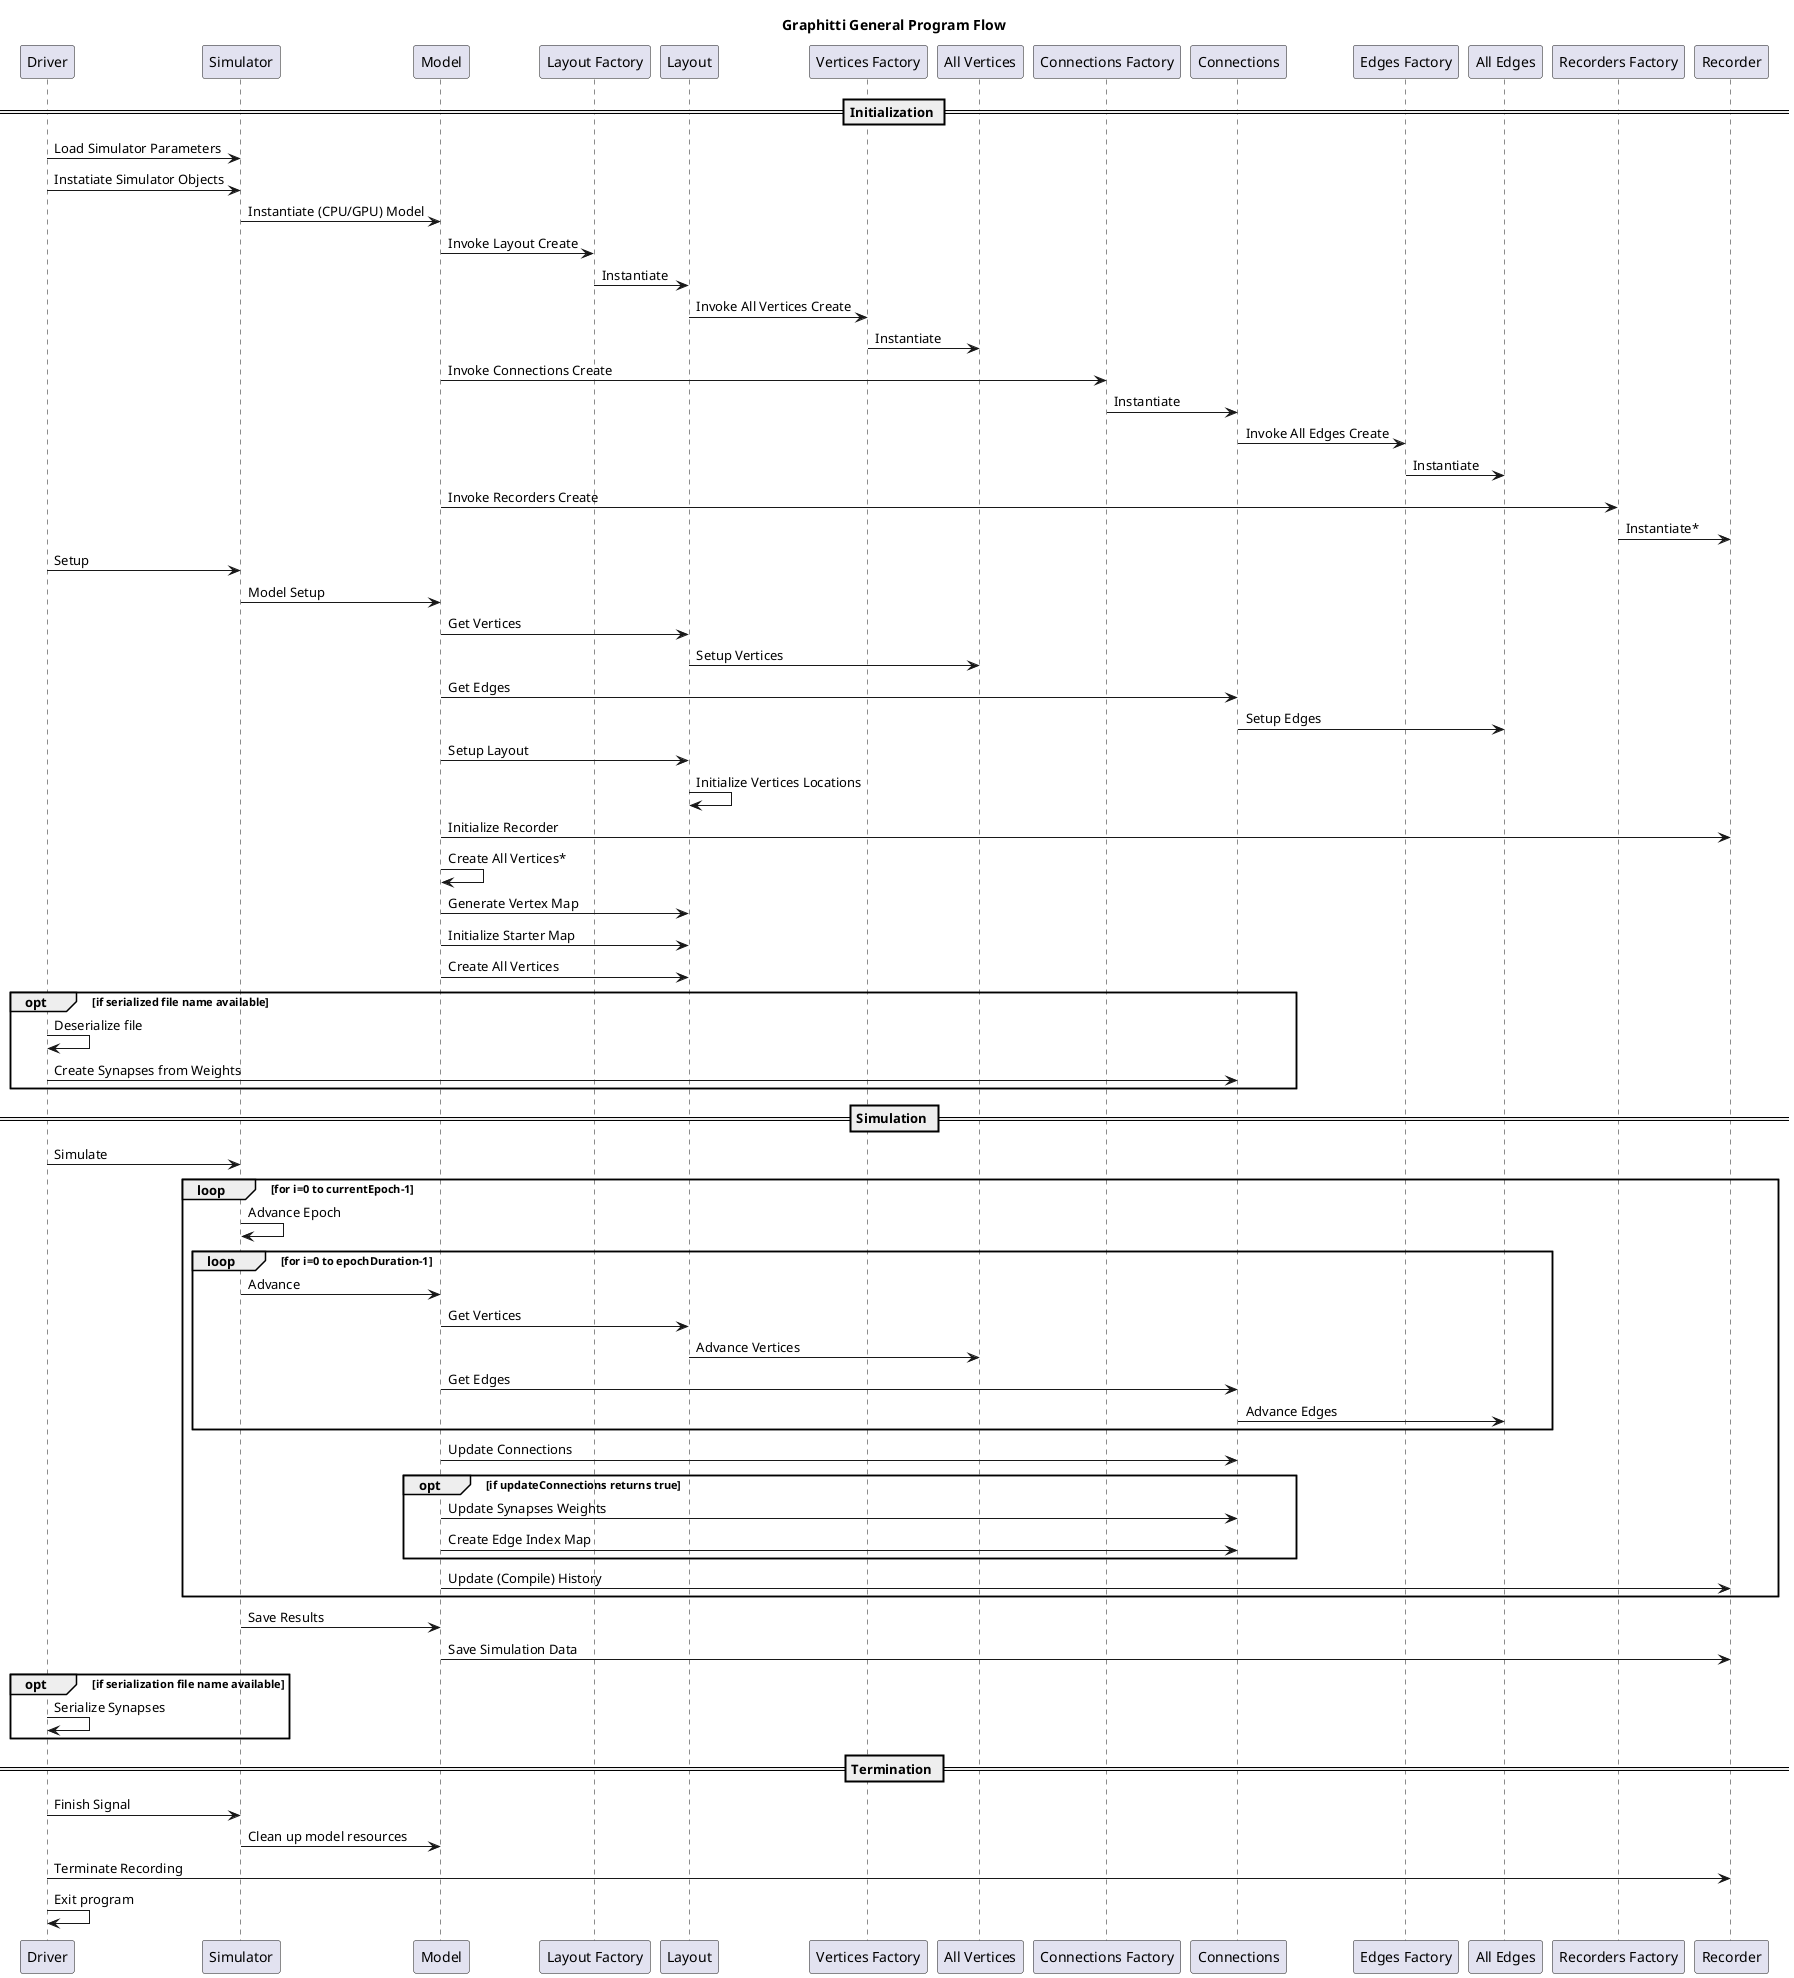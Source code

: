 @startuml graphitti program flow

title Graphitti General Program Flow

== Initialization ==
Driver -> Simulator: Load Simulator Parameters
Driver -> Simulator: Instatiate Simulator Objects
Simulator -> Model: Instantiate (CPU/GPU) Model
Model -> "Layout Factory": Invoke Layout Create 
"Layout Factory" -> Layout: Instantiate
Layout -> "Vertices Factory": Invoke All Vertices Create 
"Vertices Factory" -> "All Vertices": Instantiate

Model -> "Connections Factory": Invoke Connections Create 
"Connections Factory" -> Connections: Instantiate 
Connections -> "Edges Factory": Invoke All Edges Create 
"Edges Factory" -> "All Edges": Instantiate

Model -> "Recorders Factory": Invoke Recorders Create
"Recorders Factory" -> Recorder: Instantiate*

Driver -> Simulator: Setup 
Simulator -> Model: Model Setup
Model -> Layout: Get Vertices 
Layout -> "All Vertices": Setup Vertices
Model -> Connections: Get Edges
Connections -> "All Edges": Setup Edges
Model -> Layout: Setup Layout
Layout -> Layout: Initialize Vertices Locations
Model -> Recorder: Initialize Recorder 
Model -> Model: Create All Vertices*
Model -> Layout: Generate Vertex Map 
Model -> Layout: Initialize Starter Map 
Model -> Layout: Create All Vertices
opt if serialized file name available
    Driver -> Driver: Deserialize file
    Driver -> Connections: Create Synapses from Weights
end

== Simulation ==

Driver -> Simulator: Simulate
loop for i=0 to currentEpoch-1
    Simulator -> Simulator: Advance Epoch
    loop for i=0 to epochDuration-1
        Simulator->Model: Advance
        Model -> Layout: Get Vertices 
        Layout -> "All Vertices": Advance Vertices
        Model -> Connections: Get Edges
        Connections -> "All Edges": Advance Edges
    end
    Model -> Connections: Update Connections
    opt if updateConnections returns true
        Model -> Connections: Update Synapses Weights
        Model -> Connections: Create Edge Index Map
    end
    Model->Recorder: Update (Compile) History
end
Simulator -> Model: Save Results 
Model -> Recorder: Save Simulation Data 
opt if serialization file name available 
    Driver -> Driver: Serialize Synapses
end

== Termination ==

Driver -> Simulator: Finish Signal 
Simulator -> Model: Clean up model resources
Driver -> Recorder: Terminate Recording
Driver -> Driver: Exit program

@enduml
